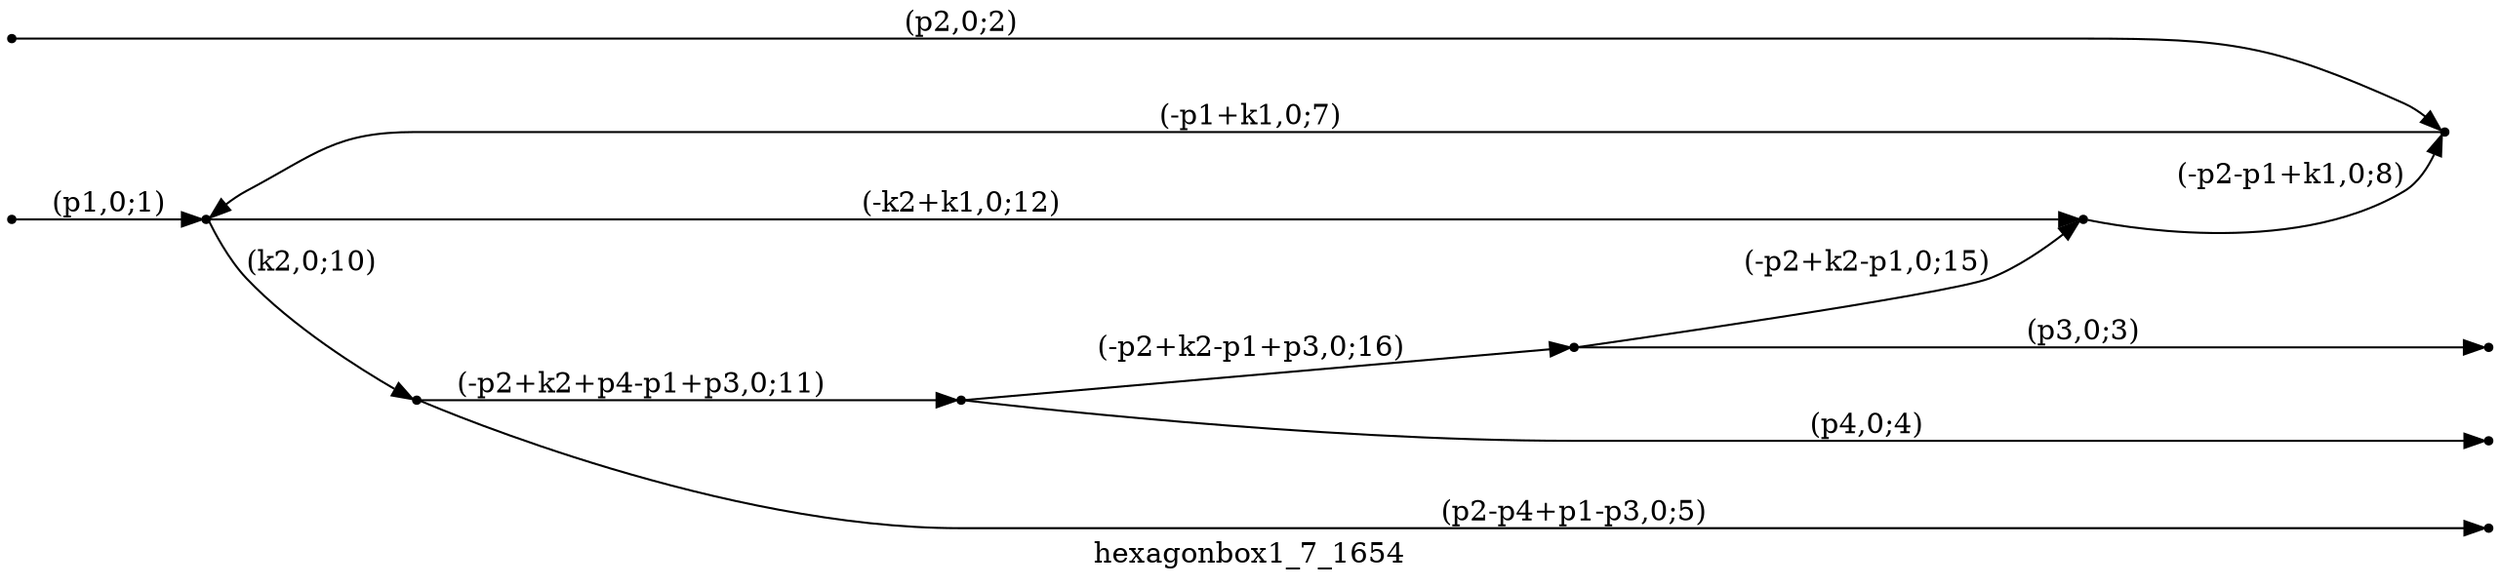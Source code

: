 digraph hexagonbox1_7_1654 {
  label="hexagonbox1_7_1654";
  rankdir="LR";
  subgraph edges {
    -1 -> 4 [label="(p1,0;1)"];
    -2 -> 1 [label="(p2,0;2)"];
    6 -> -3 [label="(p3,0;3)"];
    5 -> -4 [label="(p4,0;4)"];
    2 -> -5 [label="(p2-p4+p1-p3,0;5)"];
    1 -> 4 [label="(-p1+k1,0;7)"];
    3 -> 1 [label="(-p2-p1+k1,0;8)"];
    4 -> 2 [label="(k2,0;10)"];
    2 -> 5 [label="(-p2+k2+p4-p1+p3,0;11)"];
    4 -> 3 [label="(-k2+k1,0;12)"];
    6 -> 3 [label="(-p2+k2-p1,0;15)"];
    5 -> 6 [label="(-p2+k2-p1+p3,0;16)"];
  }
  subgraph incoming { rank="source"; -1; -2; }
  subgraph outgoing { rank="sink"; -3; -4; -5; }
-5 [shape=point];
-4 [shape=point];
-3 [shape=point];
-2 [shape=point];
-1 [shape=point];
1 [shape=point];
2 [shape=point];
3 [shape=point];
4 [shape=point];
5 [shape=point];
6 [shape=point];
}

